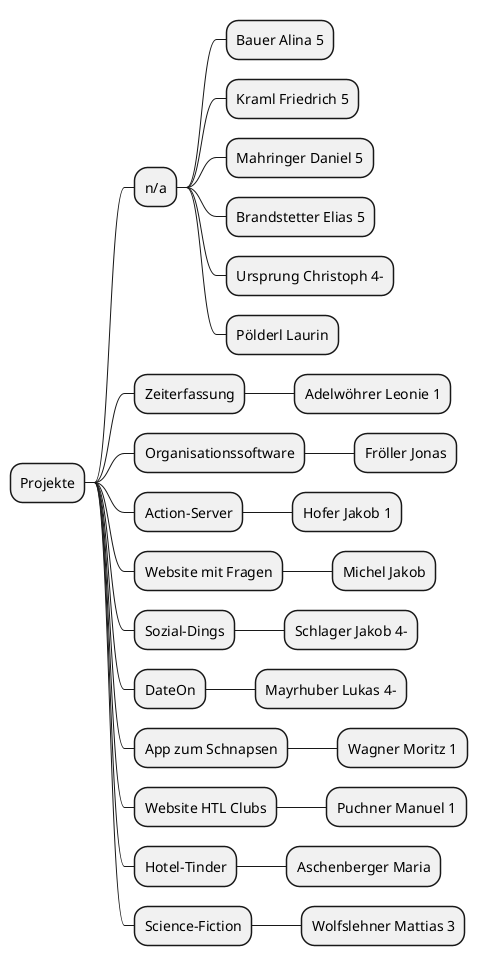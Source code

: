 @startmindmap

* Projekte
** n/a
*** Bauer Alina 5
*** Kraml Friedrich 5
*** Mahringer Daniel 5
*** Brandstetter Elias 5
*** Ursprung Christoph 4-
*** Pölderl Laurin


** Zeiterfassung
*** Adelwöhrer Leonie 1
** Organisationssoftware
*** Fröller Jonas
** Action-Server
*** Hofer Jakob 1
** Website mit Fragen
*** Michel Jakob
** Sozial-Dings
*** Schlager Jakob 4-
** DateOn
*** Mayrhuber Lukas 4-
** App zum Schnapsen
*** Wagner Moritz 1
** Website HTL Clubs
*** Puchner Manuel 1
** Hotel-Tinder
*** Aschenberger Maria
** Science-Fiction
*** Wolfslehner Mattias 3





@endmindmap
